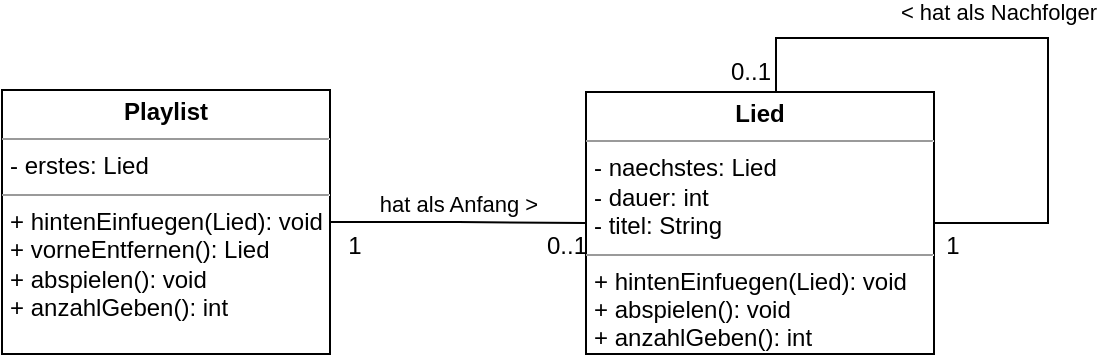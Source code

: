 <mxfile version="15.8.8" type="github" pages="2">
  <diagram id="YRmyA7aFUxAuU_GTxPZr" name="Page-1">
    <mxGraphModel dx="788" dy="517" grid="0" gridSize="10" guides="1" tooltips="1" connect="1" arrows="1" fold="1" page="1" pageScale="1" pageWidth="1169" pageHeight="827" math="0" shadow="0">
      <root>
        <mxCell id="0" />
        <mxCell id="1" parent="0" />
        <mxCell id="T4ImN_tIdXh9xlsoKslD-8" style="edgeStyle=orthogonalEdgeStyle;rounded=0;orthogonalLoop=1;jettySize=auto;html=1;exitX=1;exitY=0.5;exitDx=0;exitDy=0;entryX=0.546;entryY=0;entryDx=0;entryDy=0;entryPerimeter=0;endArrow=none;endFill=0;" edge="1" parent="1" source="T4ImN_tIdXh9xlsoKslD-1" target="T4ImN_tIdXh9xlsoKslD-1">
          <mxGeometry relative="1" as="geometry">
            <mxPoint x="644" y="212" as="targetPoint" />
            <Array as="points">
              <mxPoint x="637" y="353" />
              <mxPoint x="637" y="260" />
              <mxPoint x="501" y="260" />
            </Array>
          </mxGeometry>
        </mxCell>
        <mxCell id="T4ImN_tIdXh9xlsoKslD-9" value="&amp;lt; hat als Nachfolger" style="edgeLabel;html=1;align=center;verticalAlign=middle;resizable=0;points=[];" vertex="1" connectable="0" parent="T4ImN_tIdXh9xlsoKslD-8">
          <mxGeometry x="0.126" y="2" relative="1" as="geometry">
            <mxPoint x="1" y="-15" as="offset" />
          </mxGeometry>
        </mxCell>
        <mxCell id="T4ImN_tIdXh9xlsoKslD-1" value="&lt;p style=&quot;margin: 0px ; margin-top: 4px ; text-align: center&quot;&gt;&lt;b&gt;Lied&lt;/b&gt;&lt;/p&gt;&lt;hr size=&quot;1&quot;&gt;&lt;p style=&quot;margin: 0px ; margin-left: 4px&quot;&gt;- naechstes: Lied&lt;/p&gt;&lt;p style=&quot;margin: 0px ; margin-left: 4px&quot;&gt;- dauer: int&lt;/p&gt;&lt;p style=&quot;margin: 0px ; margin-left: 4px&quot;&gt;- titel: String&lt;/p&gt;&lt;hr size=&quot;1&quot;&gt;&lt;p style=&quot;margin: 0px 0px 0px 4px&quot;&gt;+ hintenEinfuegen(Lied): void&lt;/p&gt;&lt;p style=&quot;margin: 0px 0px 0px 4px&quot;&gt;+ abspielen(): void&lt;/p&gt;&lt;p style=&quot;margin: 0px 0px 0px 4px&quot;&gt;+ anzahlGeben(): int&lt;br&gt;&lt;/p&gt;" style="verticalAlign=top;align=left;overflow=fill;fontSize=12;fontFamily=Helvetica;html=1;" vertex="1" parent="1">
          <mxGeometry x="406" y="287" width="174" height="131" as="geometry" />
        </mxCell>
        <mxCell id="T4ImN_tIdXh9xlsoKslD-2" value="" style="edgeStyle=orthogonalEdgeStyle;rounded=0;orthogonalLoop=1;jettySize=auto;html=1;endArrow=none;endFill=0;" edge="1" parent="1" source="T4ImN_tIdXh9xlsoKslD-4" target="T4ImN_tIdXh9xlsoKslD-1">
          <mxGeometry relative="1" as="geometry" />
        </mxCell>
        <mxCell id="T4ImN_tIdXh9xlsoKslD-3" value="hat als Anfang &amp;gt;" style="edgeLabel;html=1;align=center;verticalAlign=middle;resizable=0;points=[];" vertex="1" connectable="0" parent="T4ImN_tIdXh9xlsoKslD-2">
          <mxGeometry x="-0.253" relative="1" as="geometry">
            <mxPoint x="16" y="-9" as="offset" />
          </mxGeometry>
        </mxCell>
        <mxCell id="T4ImN_tIdXh9xlsoKslD-4" value="&lt;p style=&quot;margin: 0px ; margin-top: 4px ; text-align: center&quot;&gt;&lt;b&gt;Playlist&lt;/b&gt;&lt;/p&gt;&lt;hr size=&quot;1&quot;&gt;&lt;p style=&quot;margin: 0px ; margin-left: 4px&quot;&gt;- erstes: Lied&lt;/p&gt;&lt;hr size=&quot;1&quot;&gt;&lt;p style=&quot;margin: 0px 0px 0px 4px&quot;&gt;+ hintenEinfuegen(Lied): void&lt;/p&gt;&lt;p style=&quot;margin: 0px 0px 0px 4px&quot;&gt;+ vorneEntfernen(): Lied&lt;/p&gt;&lt;p style=&quot;margin: 0px 0px 0px 4px&quot;&gt;+ abspielen(): void&lt;/p&gt;&lt;p style=&quot;margin: 0px 0px 0px 4px&quot;&gt;+ anzahlGeben(): int&lt;/p&gt;&lt;p style=&quot;margin: 0px 0px 0px 4px&quot;&gt;&lt;br&gt;&lt;/p&gt;" style="verticalAlign=top;align=left;overflow=fill;fontSize=12;fontFamily=Helvetica;html=1;" vertex="1" parent="1">
          <mxGeometry x="114" y="286" width="164" height="132" as="geometry" />
        </mxCell>
        <mxCell id="T4ImN_tIdXh9xlsoKslD-5" value="1" style="text;html=1;align=center;verticalAlign=middle;resizable=0;points=[];autosize=1;strokeColor=none;fillColor=none;" vertex="1" parent="1">
          <mxGeometry x="281" y="355" width="17" height="18" as="geometry" />
        </mxCell>
        <mxCell id="T4ImN_tIdXh9xlsoKslD-6" value="0..1" style="text;html=1;align=center;verticalAlign=middle;resizable=0;points=[];autosize=1;strokeColor=none;fillColor=none;" vertex="1" parent="1">
          <mxGeometry x="381" y="355" width="30" height="18" as="geometry" />
        </mxCell>
        <mxCell id="T4ImN_tIdXh9xlsoKslD-10" value="0..1" style="text;html=1;align=center;verticalAlign=middle;resizable=0;points=[];autosize=1;strokeColor=none;fillColor=none;" vertex="1" parent="1">
          <mxGeometry x="473" y="268" width="30" height="18" as="geometry" />
        </mxCell>
        <mxCell id="T4ImN_tIdXh9xlsoKslD-12" value="1" style="text;html=1;align=center;verticalAlign=middle;resizable=0;points=[];autosize=1;strokeColor=none;fillColor=none;" vertex="1" parent="1">
          <mxGeometry x="580" y="355" width="17" height="18" as="geometry" />
        </mxCell>
      </root>
    </mxGraphModel>
  </diagram>
  <diagram id="oTnlTQkIb9-b1VzGcmZ3" name="Page-2">
    <mxGraphModel dx="946" dy="620" grid="0" gridSize="10" guides="1" tooltips="1" connect="1" arrows="1" fold="1" page="1" pageScale="1" pageWidth="1169" pageHeight="827" math="0" shadow="0">
      <root>
        <mxCell id="tSw24ebRo1QTVbGm7s3O-0" />
        <mxCell id="tSw24ebRo1QTVbGm7s3O-1" parent="tSw24ebRo1QTVbGm7s3O-0" />
        <mxCell id="IY2XjysUgQxQPUe8u_aN-20" style="edgeStyle=orthogonalEdgeStyle;rounded=0;orthogonalLoop=1;jettySize=auto;html=1;exitX=0.5;exitY=0;exitDx=0;exitDy=0;entryX=0.5;entryY=1;entryDx=0;entryDy=0;endArrow=block;endFill=0;" edge="1" parent="tSw24ebRo1QTVbGm7s3O-1" source="tSw24ebRo1QTVbGm7s3O-2" target="tSw24ebRo1QTVbGm7s3O-4">
          <mxGeometry relative="1" as="geometry" />
        </mxCell>
        <mxCell id="tSw24ebRo1QTVbGm7s3O-2" value="&lt;b&gt;Abschluss&lt;/b&gt;" style="html=1;" vertex="1" parent="tSw24ebRo1QTVbGm7s3O-1">
          <mxGeometry x="338" y="309" width="110" height="50" as="geometry" />
        </mxCell>
        <mxCell id="IY2XjysUgQxQPUe8u_aN-22" style="edgeStyle=orthogonalEdgeStyle;rounded=0;orthogonalLoop=1;jettySize=auto;html=1;exitX=0.5;exitY=0;exitDx=0;exitDy=0;entryX=0.5;entryY=1;entryDx=0;entryDy=0;endArrow=block;endFill=0;" edge="1" parent="tSw24ebRo1QTVbGm7s3O-1" source="tSw24ebRo1QTVbGm7s3O-3" target="tSw24ebRo1QTVbGm7s3O-4">
          <mxGeometry relative="1" as="geometry" />
        </mxCell>
        <mxCell id="IY2XjysUgQxQPUe8u_aN-23" style="edgeStyle=orthogonalEdgeStyle;rounded=0;orthogonalLoop=1;jettySize=auto;html=1;exitX=1;exitY=0.5;exitDx=0;exitDy=0;entryX=0.5;entryY=0;entryDx=0;entryDy=0;endArrow=none;endFill=0;" edge="1" parent="tSw24ebRo1QTVbGm7s3O-1" source="tSw24ebRo1QTVbGm7s3O-3" target="tSw24ebRo1QTVbGm7s3O-4">
          <mxGeometry relative="1" as="geometry" />
        </mxCell>
        <mxCell id="IY2XjysUgQxQPUe8u_aN-24" value="&amp;gt; hat als Nachfolger" style="edgeLabel;html=1;align=center;verticalAlign=middle;resizable=0;points=[];" vertex="1" connectable="0" parent="IY2XjysUgQxQPUe8u_aN-23">
          <mxGeometry x="-0.292" y="-1" relative="1" as="geometry">
            <mxPoint x="57" y="6" as="offset" />
          </mxGeometry>
        </mxCell>
        <mxCell id="tSw24ebRo1QTVbGm7s3O-3" value="&lt;b&gt;Knoten&lt;/b&gt;" style="html=1;" vertex="1" parent="tSw24ebRo1QTVbGm7s3O-1">
          <mxGeometry x="486" y="309" width="110" height="50" as="geometry" />
        </mxCell>
        <mxCell id="tSw24ebRo1QTVbGm7s3O-4" value="«abstract»&lt;br&gt;&lt;b&gt;Listenelement&lt;/b&gt;" style="html=1;" vertex="1" parent="tSw24ebRo1QTVbGm7s3O-1">
          <mxGeometry x="408" y="211" width="110" height="50" as="geometry" />
        </mxCell>
        <mxCell id="IY2XjysUgQxQPUe8u_aN-0" value="&lt;u&gt;liste: Playlist&lt;/u&gt;" style="html=1;" vertex="1" parent="tSw24ebRo1QTVbGm7s3O-1">
          <mxGeometry x="201" y="426" width="100" height="30" as="geometry" />
        </mxCell>
        <mxCell id="IY2XjysUgQxQPUe8u_aN-1" value="naechster" style="edgeStyle=orthogonalEdgeStyle;rounded=0;orthogonalLoop=1;jettySize=auto;html=1;exitX=1;exitY=0.5;exitDx=0;exitDy=0;" edge="1" parent="tSw24ebRo1QTVbGm7s3O-1" source="IY2XjysUgQxQPUe8u_aN-4" target="IY2XjysUgQxQPUe8u_aN-5">
          <mxGeometry x="-0.015" y="10" relative="1" as="geometry">
            <mxPoint as="offset" />
          </mxGeometry>
        </mxCell>
        <mxCell id="IY2XjysUgQxQPUe8u_aN-2" style="edgeStyle=orthogonalEdgeStyle;rounded=0;orthogonalLoop=1;jettySize=auto;html=1;exitX=0.5;exitY=1;exitDx=0;exitDy=0;entryX=0.5;entryY=0;entryDx=0;entryDy=0;endArrow=classic;endFill=1;" edge="1" parent="tSw24ebRo1QTVbGm7s3O-1" source="IY2XjysUgQxQPUe8u_aN-4" target="IY2XjysUgQxQPUe8u_aN-9">
          <mxGeometry relative="1" as="geometry" />
        </mxCell>
        <mxCell id="IY2XjysUgQxQPUe8u_aN-3" value="daten" style="edgeLabel;html=1;align=center;verticalAlign=middle;resizable=0;points=[];" vertex="1" connectable="0" parent="IY2XjysUgQxQPUe8u_aN-2">
          <mxGeometry x="-0.136" y="2" relative="1" as="geometry">
            <mxPoint x="15" y="3" as="offset" />
          </mxGeometry>
        </mxCell>
        <mxCell id="IY2XjysUgQxQPUe8u_aN-4" value="&lt;u&gt;k1: Knoten&lt;/u&gt;" style="html=1;" vertex="1" parent="tSw24ebRo1QTVbGm7s3O-1">
          <mxGeometry x="201" y="508" width="100" height="30" as="geometry" />
        </mxCell>
        <mxCell id="IY2XjysUgQxQPUe8u_aN-5" value="&lt;u&gt;k2: Knoten&lt;/u&gt;" style="html=1;" vertex="1" parent="tSw24ebRo1QTVbGm7s3O-1">
          <mxGeometry x="370" y="508" width="100" height="30" as="geometry" />
        </mxCell>
        <mxCell id="IY2XjysUgQxQPUe8u_aN-7" value="naechster" style="edgeStyle=orthogonalEdgeStyle;rounded=0;orthogonalLoop=1;jettySize=auto;html=1;exitX=1;exitY=0.5;exitDx=0;exitDy=0;" edge="1" parent="tSw24ebRo1QTVbGm7s3O-1" source="IY2XjysUgQxQPUe8u_aN-5">
          <mxGeometry x="-0.015" y="10" relative="1" as="geometry">
            <mxPoint x="540" y="523" as="targetPoint" />
            <mxPoint as="offset" />
            <mxPoint x="649" y="533" as="sourcePoint" />
          </mxGeometry>
        </mxCell>
        <mxCell id="IY2XjysUgQxQPUe8u_aN-8" value="erstes" style="edgeStyle=orthogonalEdgeStyle;rounded=0;orthogonalLoop=1;jettySize=auto;html=1;exitX=0.5;exitY=1;exitDx=0;exitDy=0;entryX=0.5;entryY=0;entryDx=0;entryDy=0;" edge="1" parent="tSw24ebRo1QTVbGm7s3O-1" source="IY2XjysUgQxQPUe8u_aN-0" target="IY2XjysUgQxQPUe8u_aN-4">
          <mxGeometry x="-0.038" y="21" relative="1" as="geometry">
            <mxPoint x="311" y="533" as="sourcePoint" />
            <mxPoint x="380" y="533" as="targetPoint" />
            <mxPoint as="offset" />
          </mxGeometry>
        </mxCell>
        <mxCell id="IY2XjysUgQxQPUe8u_aN-9" value="&lt;u&gt;l1: Lied&lt;/u&gt;" style="html=1;" vertex="1" parent="tSw24ebRo1QTVbGm7s3O-1">
          <mxGeometry x="201" y="582" width="100" height="30" as="geometry" />
        </mxCell>
        <mxCell id="IY2XjysUgQxQPUe8u_aN-10" value="&lt;u&gt;l2: Lied&lt;/u&gt;" style="html=1;" vertex="1" parent="tSw24ebRo1QTVbGm7s3O-1">
          <mxGeometry x="370" y="582" width="100" height="30" as="geometry" />
        </mxCell>
        <mxCell id="IY2XjysUgQxQPUe8u_aN-11" style="edgeStyle=orthogonalEdgeStyle;rounded=0;orthogonalLoop=1;jettySize=auto;html=1;exitX=0.5;exitY=1;exitDx=0;exitDy=0;entryX=0.5;entryY=0;entryDx=0;entryDy=0;endArrow=classic;endFill=1;" edge="1" parent="tSw24ebRo1QTVbGm7s3O-1" source="IY2XjysUgQxQPUe8u_aN-5" target="IY2XjysUgQxQPUe8u_aN-10">
          <mxGeometry relative="1" as="geometry">
            <mxPoint x="261" y="548" as="sourcePoint" />
            <mxPoint x="261" y="592" as="targetPoint" />
          </mxGeometry>
        </mxCell>
        <mxCell id="IY2XjysUgQxQPUe8u_aN-12" value="daten" style="edgeLabel;html=1;align=center;verticalAlign=middle;resizable=0;points=[];" vertex="1" connectable="0" parent="IY2XjysUgQxQPUe8u_aN-11">
          <mxGeometry x="-0.136" y="2" relative="1" as="geometry">
            <mxPoint x="15" y="3" as="offset" />
          </mxGeometry>
        </mxCell>
        <mxCell id="IY2XjysUgQxQPUe8u_aN-14" value="&lt;u&gt;k3: Knoten&lt;/u&gt;" style="html=1;" vertex="1" parent="tSw24ebRo1QTVbGm7s3O-1">
          <mxGeometry x="540" y="508" width="100" height="30" as="geometry" />
        </mxCell>
        <mxCell id="IY2XjysUgQxQPUe8u_aN-15" value="naechster" style="edgeStyle=orthogonalEdgeStyle;rounded=0;orthogonalLoop=1;jettySize=auto;html=1;exitX=1;exitY=0.5;exitDx=0;exitDy=0;" edge="1" parent="tSw24ebRo1QTVbGm7s3O-1" source="IY2XjysUgQxQPUe8u_aN-14">
          <mxGeometry x="-0.015" y="10" relative="1" as="geometry">
            <mxPoint x="710" y="523" as="targetPoint" />
            <mxPoint as="offset" />
            <mxPoint x="819" y="533" as="sourcePoint" />
          </mxGeometry>
        </mxCell>
        <mxCell id="IY2XjysUgQxQPUe8u_aN-16" value="&lt;u&gt;l3: Lied&lt;/u&gt;" style="html=1;" vertex="1" parent="tSw24ebRo1QTVbGm7s3O-1">
          <mxGeometry x="540" y="582" width="100" height="30" as="geometry" />
        </mxCell>
        <mxCell id="IY2XjysUgQxQPUe8u_aN-17" style="edgeStyle=orthogonalEdgeStyle;rounded=0;orthogonalLoop=1;jettySize=auto;html=1;exitX=0.5;exitY=1;exitDx=0;exitDy=0;entryX=0.5;entryY=0;entryDx=0;entryDy=0;endArrow=classic;endFill=1;" edge="1" parent="tSw24ebRo1QTVbGm7s3O-1" source="IY2XjysUgQxQPUe8u_aN-14" target="IY2XjysUgQxQPUe8u_aN-16">
          <mxGeometry relative="1" as="geometry">
            <mxPoint x="431" y="548" as="sourcePoint" />
            <mxPoint x="431" y="592" as="targetPoint" />
          </mxGeometry>
        </mxCell>
        <mxCell id="IY2XjysUgQxQPUe8u_aN-18" value="daten" style="edgeLabel;html=1;align=center;verticalAlign=middle;resizable=0;points=[];" vertex="1" connectable="0" parent="IY2XjysUgQxQPUe8u_aN-17">
          <mxGeometry x="-0.136" y="2" relative="1" as="geometry">
            <mxPoint x="15" y="3" as="offset" />
          </mxGeometry>
        </mxCell>
        <mxCell id="IY2XjysUgQxQPUe8u_aN-19" value="" style="shape=umlDestroy;whiteSpace=wrap;html=1;strokeWidth=3;" vertex="1" parent="tSw24ebRo1QTVbGm7s3O-1">
          <mxGeometry x="710" y="508" width="30" height="30" as="geometry" />
        </mxCell>
      </root>
    </mxGraphModel>
  </diagram>
</mxfile>
